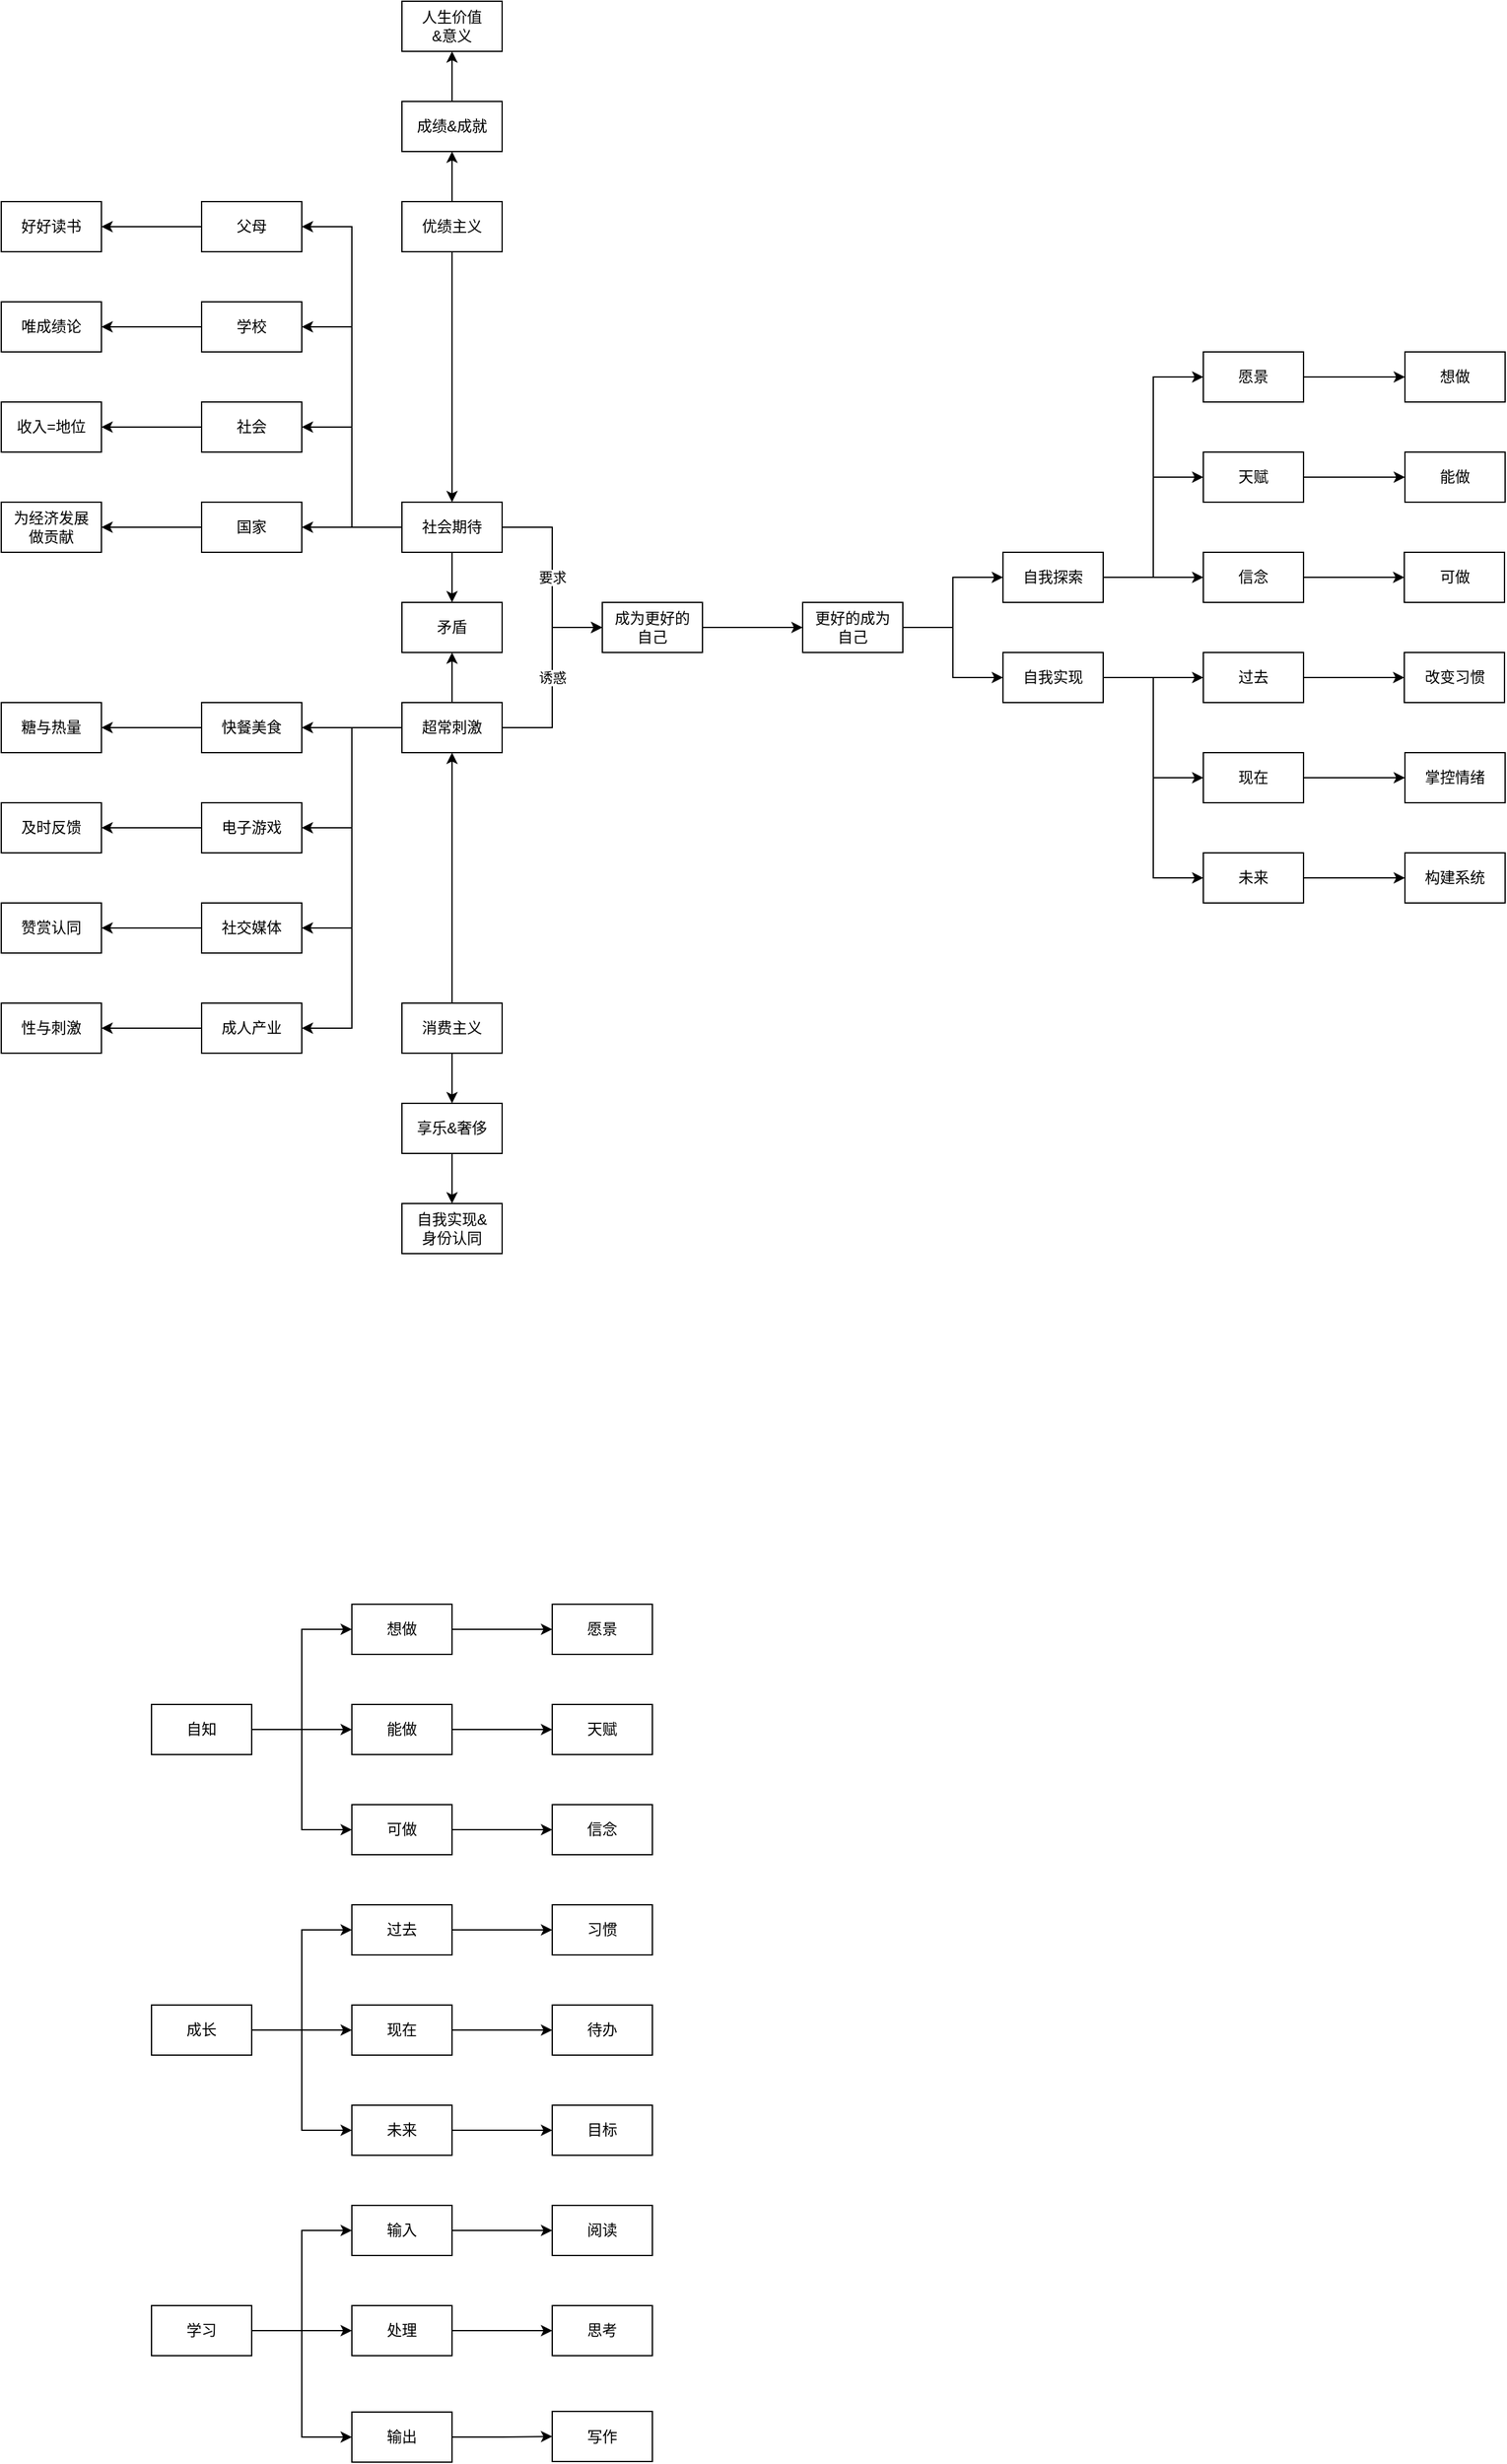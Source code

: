 <mxfile version="24.2.2" type="github">
  <diagram name="第 1 页" id="-LowXklH0KBSZvzuVanQ">
    <mxGraphModel dx="1293" dy="1679" grid="1" gridSize="10" guides="1" tooltips="1" connect="1" arrows="1" fold="1" page="1" pageScale="1" pageWidth="827" pageHeight="1169" math="0" shadow="0">
      <root>
        <mxCell id="0" />
        <mxCell id="1" parent="0" />
        <mxCell id="34R1PCEf4p_CkUcv6t2P-6" style="edgeStyle=orthogonalEdgeStyle;rounded=0;orthogonalLoop=1;jettySize=auto;html=1;entryX=0;entryY=0.5;entryDx=0;entryDy=0;" parent="1" source="34R1PCEf4p_CkUcv6t2P-2" target="34R1PCEf4p_CkUcv6t2P-3" edge="1">
          <mxGeometry relative="1" as="geometry" />
        </mxCell>
        <mxCell id="34R1PCEf4p_CkUcv6t2P-7" style="edgeStyle=orthogonalEdgeStyle;rounded=0;orthogonalLoop=1;jettySize=auto;html=1;" parent="1" source="34R1PCEf4p_CkUcv6t2P-2" target="34R1PCEf4p_CkUcv6t2P-5" edge="1">
          <mxGeometry relative="1" as="geometry" />
        </mxCell>
        <mxCell id="34R1PCEf4p_CkUcv6t2P-8" style="edgeStyle=orthogonalEdgeStyle;rounded=0;orthogonalLoop=1;jettySize=auto;html=1;entryX=0;entryY=0.5;entryDx=0;entryDy=0;" parent="1" source="34R1PCEf4p_CkUcv6t2P-2" target="34R1PCEf4p_CkUcv6t2P-4" edge="1">
          <mxGeometry relative="1" as="geometry" />
        </mxCell>
        <mxCell id="34R1PCEf4p_CkUcv6t2P-2" value="成长" style="rounded=0;whiteSpace=wrap;html=1;" parent="1" vertex="1">
          <mxGeometry x="200" y="600" width="80" height="40" as="geometry" />
        </mxCell>
        <mxCell id="34R1PCEf4p_CkUcv6t2P-10" style="edgeStyle=orthogonalEdgeStyle;rounded=0;orthogonalLoop=1;jettySize=auto;html=1;entryX=0;entryY=0.5;entryDx=0;entryDy=0;" parent="1" source="34R1PCEf4p_CkUcv6t2P-3" target="34R1PCEf4p_CkUcv6t2P-9" edge="1">
          <mxGeometry relative="1" as="geometry" />
        </mxCell>
        <mxCell id="34R1PCEf4p_CkUcv6t2P-3" value="过去" style="rounded=0;whiteSpace=wrap;html=1;" parent="1" vertex="1">
          <mxGeometry x="360" y="520" width="80" height="40" as="geometry" />
        </mxCell>
        <mxCell id="34R1PCEf4p_CkUcv6t2P-14" style="edgeStyle=orthogonalEdgeStyle;rounded=0;orthogonalLoop=1;jettySize=auto;html=1;" parent="1" source="34R1PCEf4p_CkUcv6t2P-4" target="34R1PCEf4p_CkUcv6t2P-13" edge="1">
          <mxGeometry relative="1" as="geometry" />
        </mxCell>
        <mxCell id="34R1PCEf4p_CkUcv6t2P-4" value="未来" style="rounded=0;whiteSpace=wrap;html=1;" parent="1" vertex="1">
          <mxGeometry x="360" y="680" width="80" height="40" as="geometry" />
        </mxCell>
        <mxCell id="34R1PCEf4p_CkUcv6t2P-12" style="edgeStyle=orthogonalEdgeStyle;rounded=0;orthogonalLoop=1;jettySize=auto;html=1;" parent="1" source="34R1PCEf4p_CkUcv6t2P-5" target="34R1PCEf4p_CkUcv6t2P-11" edge="1">
          <mxGeometry relative="1" as="geometry" />
        </mxCell>
        <mxCell id="34R1PCEf4p_CkUcv6t2P-5" value="现在" style="rounded=0;whiteSpace=wrap;html=1;" parent="1" vertex="1">
          <mxGeometry x="360" y="600" width="80" height="40" as="geometry" />
        </mxCell>
        <mxCell id="34R1PCEf4p_CkUcv6t2P-9" value="习惯" style="rounded=0;whiteSpace=wrap;html=1;" parent="1" vertex="1">
          <mxGeometry x="520" y="520" width="80" height="40" as="geometry" />
        </mxCell>
        <mxCell id="34R1PCEf4p_CkUcv6t2P-11" value="待办" style="rounded=0;whiteSpace=wrap;html=1;" parent="1" vertex="1">
          <mxGeometry x="520" y="600" width="80" height="40" as="geometry" />
        </mxCell>
        <mxCell id="34R1PCEf4p_CkUcv6t2P-13" value="目标" style="rounded=0;whiteSpace=wrap;html=1;" parent="1" vertex="1">
          <mxGeometry x="520" y="680" width="80" height="40" as="geometry" />
        </mxCell>
        <mxCell id="34R1PCEf4p_CkUcv6t2P-20" style="edgeStyle=orthogonalEdgeStyle;rounded=0;orthogonalLoop=1;jettySize=auto;html=1;entryX=0;entryY=0.5;entryDx=0;entryDy=0;" parent="1" source="34R1PCEf4p_CkUcv6t2P-16" target="34R1PCEf4p_CkUcv6t2P-17" edge="1">
          <mxGeometry relative="1" as="geometry" />
        </mxCell>
        <mxCell id="34R1PCEf4p_CkUcv6t2P-21" style="edgeStyle=orthogonalEdgeStyle;rounded=0;orthogonalLoop=1;jettySize=auto;html=1;" parent="1" source="34R1PCEf4p_CkUcv6t2P-16" target="34R1PCEf4p_CkUcv6t2P-18" edge="1">
          <mxGeometry relative="1" as="geometry" />
        </mxCell>
        <mxCell id="34R1PCEf4p_CkUcv6t2P-22" style="edgeStyle=orthogonalEdgeStyle;rounded=0;orthogonalLoop=1;jettySize=auto;html=1;entryX=0;entryY=0.5;entryDx=0;entryDy=0;" parent="1" source="34R1PCEf4p_CkUcv6t2P-16" target="34R1PCEf4p_CkUcv6t2P-19" edge="1">
          <mxGeometry relative="1" as="geometry" />
        </mxCell>
        <mxCell id="34R1PCEf4p_CkUcv6t2P-16" value="学习" style="rounded=0;whiteSpace=wrap;html=1;" parent="1" vertex="1">
          <mxGeometry x="200" y="840" width="80" height="40" as="geometry" />
        </mxCell>
        <mxCell id="34R1PCEf4p_CkUcv6t2P-26" style="edgeStyle=orthogonalEdgeStyle;rounded=0;orthogonalLoop=1;jettySize=auto;html=1;entryX=0;entryY=0.5;entryDx=0;entryDy=0;" parent="1" source="34R1PCEf4p_CkUcv6t2P-17" target="34R1PCEf4p_CkUcv6t2P-23" edge="1">
          <mxGeometry relative="1" as="geometry" />
        </mxCell>
        <mxCell id="34R1PCEf4p_CkUcv6t2P-17" value="输入" style="rounded=0;whiteSpace=wrap;html=1;" parent="1" vertex="1">
          <mxGeometry x="360" y="760" width="80" height="40" as="geometry" />
        </mxCell>
        <mxCell id="34R1PCEf4p_CkUcv6t2P-27" style="edgeStyle=orthogonalEdgeStyle;rounded=0;orthogonalLoop=1;jettySize=auto;html=1;entryX=0;entryY=0.5;entryDx=0;entryDy=0;" parent="1" source="34R1PCEf4p_CkUcv6t2P-18" target="34R1PCEf4p_CkUcv6t2P-24" edge="1">
          <mxGeometry relative="1" as="geometry" />
        </mxCell>
        <mxCell id="34R1PCEf4p_CkUcv6t2P-18" value="处理" style="rounded=0;whiteSpace=wrap;html=1;" parent="1" vertex="1">
          <mxGeometry x="360" y="840" width="80" height="40" as="geometry" />
        </mxCell>
        <mxCell id="34R1PCEf4p_CkUcv6t2P-28" style="edgeStyle=orthogonalEdgeStyle;rounded=0;orthogonalLoop=1;jettySize=auto;html=1;" parent="1" source="34R1PCEf4p_CkUcv6t2P-19" target="34R1PCEf4p_CkUcv6t2P-25" edge="1">
          <mxGeometry relative="1" as="geometry" />
        </mxCell>
        <mxCell id="34R1PCEf4p_CkUcv6t2P-19" value="输出" style="rounded=0;whiteSpace=wrap;html=1;" parent="1" vertex="1">
          <mxGeometry x="360" y="925" width="80" height="40" as="geometry" />
        </mxCell>
        <mxCell id="34R1PCEf4p_CkUcv6t2P-23" value="阅读" style="rounded=0;whiteSpace=wrap;html=1;" parent="1" vertex="1">
          <mxGeometry x="520" y="760" width="80" height="40" as="geometry" />
        </mxCell>
        <mxCell id="34R1PCEf4p_CkUcv6t2P-24" value="思考" style="rounded=0;whiteSpace=wrap;html=1;" parent="1" vertex="1">
          <mxGeometry x="520" y="840" width="80" height="40" as="geometry" />
        </mxCell>
        <mxCell id="34R1PCEf4p_CkUcv6t2P-25" value="写作" style="rounded=0;whiteSpace=wrap;html=1;" parent="1" vertex="1">
          <mxGeometry x="520" y="924.5" width="80" height="40" as="geometry" />
        </mxCell>
        <mxCell id="34R1PCEf4p_CkUcv6t2P-33" style="edgeStyle=orthogonalEdgeStyle;rounded=0;orthogonalLoop=1;jettySize=auto;html=1;entryX=0;entryY=0.5;entryDx=0;entryDy=0;" parent="1" source="34R1PCEf4p_CkUcv6t2P-29" target="34R1PCEf4p_CkUcv6t2P-32" edge="1">
          <mxGeometry relative="1" as="geometry" />
        </mxCell>
        <mxCell id="34R1PCEf4p_CkUcv6t2P-34" style="edgeStyle=orthogonalEdgeStyle;rounded=0;orthogonalLoop=1;jettySize=auto;html=1;" parent="1" source="34R1PCEf4p_CkUcv6t2P-29" target="34R1PCEf4p_CkUcv6t2P-31" edge="1">
          <mxGeometry relative="1" as="geometry" />
        </mxCell>
        <mxCell id="34R1PCEf4p_CkUcv6t2P-35" style="edgeStyle=orthogonalEdgeStyle;rounded=0;orthogonalLoop=1;jettySize=auto;html=1;entryX=0;entryY=0.5;entryDx=0;entryDy=0;" parent="1" source="34R1PCEf4p_CkUcv6t2P-29" target="34R1PCEf4p_CkUcv6t2P-30" edge="1">
          <mxGeometry relative="1" as="geometry" />
        </mxCell>
        <mxCell id="34R1PCEf4p_CkUcv6t2P-29" value="自知" style="rounded=0;whiteSpace=wrap;html=1;" parent="1" vertex="1">
          <mxGeometry x="200" y="360" width="80" height="40" as="geometry" />
        </mxCell>
        <mxCell id="34R1PCEf4p_CkUcv6t2P-41" style="edgeStyle=orthogonalEdgeStyle;rounded=0;orthogonalLoop=1;jettySize=auto;html=1;entryX=0;entryY=0.5;entryDx=0;entryDy=0;" parent="1" source="34R1PCEf4p_CkUcv6t2P-30" target="34R1PCEf4p_CkUcv6t2P-38" edge="1">
          <mxGeometry relative="1" as="geometry" />
        </mxCell>
        <mxCell id="34R1PCEf4p_CkUcv6t2P-30" value="可做" style="rounded=0;whiteSpace=wrap;html=1;" parent="1" vertex="1">
          <mxGeometry x="360" y="440" width="80" height="40" as="geometry" />
        </mxCell>
        <mxCell id="34R1PCEf4p_CkUcv6t2P-40" style="edgeStyle=orthogonalEdgeStyle;rounded=0;orthogonalLoop=1;jettySize=auto;html=1;" parent="1" source="34R1PCEf4p_CkUcv6t2P-31" target="34R1PCEf4p_CkUcv6t2P-37" edge="1">
          <mxGeometry relative="1" as="geometry" />
        </mxCell>
        <mxCell id="34R1PCEf4p_CkUcv6t2P-31" value="能做" style="rounded=0;whiteSpace=wrap;html=1;" parent="1" vertex="1">
          <mxGeometry x="360" y="360" width="80" height="40" as="geometry" />
        </mxCell>
        <mxCell id="34R1PCEf4p_CkUcv6t2P-39" style="edgeStyle=orthogonalEdgeStyle;rounded=0;orthogonalLoop=1;jettySize=auto;html=1;entryX=0;entryY=0.5;entryDx=0;entryDy=0;" parent="1" source="34R1PCEf4p_CkUcv6t2P-32" target="34R1PCEf4p_CkUcv6t2P-36" edge="1">
          <mxGeometry relative="1" as="geometry" />
        </mxCell>
        <mxCell id="34R1PCEf4p_CkUcv6t2P-32" value="想做" style="rounded=0;whiteSpace=wrap;html=1;" parent="1" vertex="1">
          <mxGeometry x="360" y="280" width="80" height="40" as="geometry" />
        </mxCell>
        <mxCell id="34R1PCEf4p_CkUcv6t2P-36" value="愿景" style="rounded=0;whiteSpace=wrap;html=1;" parent="1" vertex="1">
          <mxGeometry x="520" y="280" width="80" height="40" as="geometry" />
        </mxCell>
        <mxCell id="34R1PCEf4p_CkUcv6t2P-37" value="天赋" style="rounded=0;whiteSpace=wrap;html=1;" parent="1" vertex="1">
          <mxGeometry x="520" y="360" width="80" height="40" as="geometry" />
        </mxCell>
        <mxCell id="34R1PCEf4p_CkUcv6t2P-38" value="信念" style="rounded=0;whiteSpace=wrap;html=1;" parent="1" vertex="1">
          <mxGeometry x="520" y="440" width="80" height="40" as="geometry" />
        </mxCell>
        <mxCell id="tB7VLj_1fxb0ntuLeQnr-53" style="edgeStyle=orthogonalEdgeStyle;rounded=0;orthogonalLoop=1;jettySize=auto;html=1;" parent="1" source="tB7VLj_1fxb0ntuLeQnr-1" target="tB7VLj_1fxb0ntuLeQnr-2" edge="1">
          <mxGeometry relative="1" as="geometry" />
        </mxCell>
        <mxCell id="tB7VLj_1fxb0ntuLeQnr-1" value="成为更好的&lt;br&gt;自己" style="rounded=0;whiteSpace=wrap;html=1;" parent="1" vertex="1">
          <mxGeometry x="560" y="-520" width="80" height="40" as="geometry" />
        </mxCell>
        <mxCell id="tB7VLj_1fxb0ntuLeQnr-56" style="edgeStyle=orthogonalEdgeStyle;rounded=0;orthogonalLoop=1;jettySize=auto;html=1;entryX=0;entryY=0.5;entryDx=0;entryDy=0;" parent="1" source="tB7VLj_1fxb0ntuLeQnr-2" target="tB7VLj_1fxb0ntuLeQnr-54" edge="1">
          <mxGeometry relative="1" as="geometry" />
        </mxCell>
        <mxCell id="tB7VLj_1fxb0ntuLeQnr-57" style="edgeStyle=orthogonalEdgeStyle;rounded=0;orthogonalLoop=1;jettySize=auto;html=1;" parent="1" source="tB7VLj_1fxb0ntuLeQnr-2" target="tB7VLj_1fxb0ntuLeQnr-55" edge="1">
          <mxGeometry relative="1" as="geometry" />
        </mxCell>
        <mxCell id="tB7VLj_1fxb0ntuLeQnr-2" value="更好的成为&lt;br&gt;自己" style="rounded=0;whiteSpace=wrap;html=1;" parent="1" vertex="1">
          <mxGeometry x="720" y="-520" width="80" height="40" as="geometry" />
        </mxCell>
        <mxCell id="tB7VLj_1fxb0ntuLeQnr-10" style="edgeStyle=orthogonalEdgeStyle;rounded=0;orthogonalLoop=1;jettySize=auto;html=1;" parent="1" source="tB7VLj_1fxb0ntuLeQnr-4" target="tB7VLj_1fxb0ntuLeQnr-5" edge="1">
          <mxGeometry relative="1" as="geometry" />
        </mxCell>
        <mxCell id="tB7VLj_1fxb0ntuLeQnr-31" value="" style="edgeStyle=orthogonalEdgeStyle;rounded=0;orthogonalLoop=1;jettySize=auto;html=1;entryX=0.5;entryY=1;entryDx=0;entryDy=0;" parent="1" source="tB7VLj_1fxb0ntuLeQnr-4" target="tB7VLj_1fxb0ntuLeQnr-28" edge="1">
          <mxGeometry relative="1" as="geometry" />
        </mxCell>
        <mxCell id="tB7VLj_1fxb0ntuLeQnr-4" value="优绩主义" style="rounded=0;whiteSpace=wrap;html=1;" parent="1" vertex="1">
          <mxGeometry x="400" y="-840" width="80" height="40" as="geometry" />
        </mxCell>
        <mxCell id="tB7VLj_1fxb0ntuLeQnr-11" value="要求" style="edgeStyle=orthogonalEdgeStyle;rounded=0;orthogonalLoop=1;jettySize=auto;html=1;entryX=0;entryY=0.5;entryDx=0;entryDy=0;" parent="1" source="tB7VLj_1fxb0ntuLeQnr-5" target="tB7VLj_1fxb0ntuLeQnr-1" edge="1">
          <mxGeometry relative="1" as="geometry" />
        </mxCell>
        <mxCell id="tB7VLj_1fxb0ntuLeQnr-16" style="edgeStyle=orthogonalEdgeStyle;rounded=0;orthogonalLoop=1;jettySize=auto;html=1;entryX=1;entryY=0.5;entryDx=0;entryDy=0;" parent="1" source="tB7VLj_1fxb0ntuLeQnr-5" target="tB7VLj_1fxb0ntuLeQnr-12" edge="1">
          <mxGeometry relative="1" as="geometry" />
        </mxCell>
        <mxCell id="tB7VLj_1fxb0ntuLeQnr-17" style="edgeStyle=orthogonalEdgeStyle;rounded=0;orthogonalLoop=1;jettySize=auto;html=1;entryX=1;entryY=0.5;entryDx=0;entryDy=0;" parent="1" source="tB7VLj_1fxb0ntuLeQnr-5" target="tB7VLj_1fxb0ntuLeQnr-13" edge="1">
          <mxGeometry relative="1" as="geometry" />
        </mxCell>
        <mxCell id="tB7VLj_1fxb0ntuLeQnr-18" style="edgeStyle=orthogonalEdgeStyle;rounded=0;orthogonalLoop=1;jettySize=auto;html=1;entryX=1;entryY=0.5;entryDx=0;entryDy=0;" parent="1" source="tB7VLj_1fxb0ntuLeQnr-5" target="tB7VLj_1fxb0ntuLeQnr-14" edge="1">
          <mxGeometry relative="1" as="geometry" />
        </mxCell>
        <mxCell id="tB7VLj_1fxb0ntuLeQnr-19" style="edgeStyle=orthogonalEdgeStyle;rounded=0;orthogonalLoop=1;jettySize=auto;html=1;entryX=1;entryY=0.5;entryDx=0;entryDy=0;" parent="1" source="tB7VLj_1fxb0ntuLeQnr-5" target="tB7VLj_1fxb0ntuLeQnr-15" edge="1">
          <mxGeometry relative="1" as="geometry" />
        </mxCell>
        <mxCell id="HAOmo5m4X4N3UOVxJmDS-2" value="" style="edgeStyle=orthogonalEdgeStyle;rounded=0;orthogonalLoop=1;jettySize=auto;html=1;" edge="1" parent="1" source="tB7VLj_1fxb0ntuLeQnr-5" target="HAOmo5m4X4N3UOVxJmDS-1">
          <mxGeometry relative="1" as="geometry" />
        </mxCell>
        <mxCell id="tB7VLj_1fxb0ntuLeQnr-5" value="社会期待" style="rounded=0;whiteSpace=wrap;html=1;" parent="1" vertex="1">
          <mxGeometry x="400" y="-600" width="80" height="40" as="geometry" />
        </mxCell>
        <mxCell id="tB7VLj_1fxb0ntuLeQnr-9" value="诱惑" style="edgeStyle=orthogonalEdgeStyle;rounded=0;orthogonalLoop=1;jettySize=auto;html=1;" parent="1" source="tB7VLj_1fxb0ntuLeQnr-6" target="tB7VLj_1fxb0ntuLeQnr-1" edge="1">
          <mxGeometry relative="1" as="geometry">
            <Array as="points">
              <mxPoint x="520" y="-420" />
              <mxPoint x="520" y="-500" />
            </Array>
          </mxGeometry>
        </mxCell>
        <mxCell id="tB7VLj_1fxb0ntuLeQnr-45" style="edgeStyle=orthogonalEdgeStyle;rounded=0;orthogonalLoop=1;jettySize=auto;html=1;entryX=1;entryY=0.5;entryDx=0;entryDy=0;" parent="1" source="tB7VLj_1fxb0ntuLeQnr-6" target="tB7VLj_1fxb0ntuLeQnr-40" edge="1">
          <mxGeometry relative="1" as="geometry" />
        </mxCell>
        <mxCell id="tB7VLj_1fxb0ntuLeQnr-46" style="edgeStyle=orthogonalEdgeStyle;rounded=0;orthogonalLoop=1;jettySize=auto;html=1;entryX=1;entryY=0.5;entryDx=0;entryDy=0;" parent="1" source="tB7VLj_1fxb0ntuLeQnr-6" target="tB7VLj_1fxb0ntuLeQnr-39" edge="1">
          <mxGeometry relative="1" as="geometry" />
        </mxCell>
        <mxCell id="tB7VLj_1fxb0ntuLeQnr-47" style="edgeStyle=orthogonalEdgeStyle;rounded=0;orthogonalLoop=1;jettySize=auto;html=1;entryX=1;entryY=0.5;entryDx=0;entryDy=0;" parent="1" source="tB7VLj_1fxb0ntuLeQnr-6" target="tB7VLj_1fxb0ntuLeQnr-37" edge="1">
          <mxGeometry relative="1" as="geometry" />
        </mxCell>
        <mxCell id="tB7VLj_1fxb0ntuLeQnr-48" style="edgeStyle=orthogonalEdgeStyle;rounded=0;orthogonalLoop=1;jettySize=auto;html=1;entryX=1;entryY=0.5;entryDx=0;entryDy=0;" parent="1" source="tB7VLj_1fxb0ntuLeQnr-6" target="tB7VLj_1fxb0ntuLeQnr-38" edge="1">
          <mxGeometry relative="1" as="geometry" />
        </mxCell>
        <mxCell id="HAOmo5m4X4N3UOVxJmDS-3" value="" style="edgeStyle=orthogonalEdgeStyle;rounded=0;orthogonalLoop=1;jettySize=auto;html=1;" edge="1" parent="1" source="tB7VLj_1fxb0ntuLeQnr-6" target="HAOmo5m4X4N3UOVxJmDS-1">
          <mxGeometry relative="1" as="geometry" />
        </mxCell>
        <mxCell id="tB7VLj_1fxb0ntuLeQnr-6" value="超常刺激" style="rounded=0;whiteSpace=wrap;html=1;" parent="1" vertex="1">
          <mxGeometry x="400" y="-440" width="80" height="40" as="geometry" />
        </mxCell>
        <mxCell id="tB7VLj_1fxb0ntuLeQnr-8" style="edgeStyle=orthogonalEdgeStyle;rounded=0;orthogonalLoop=1;jettySize=auto;html=1;" parent="1" source="tB7VLj_1fxb0ntuLeQnr-7" target="tB7VLj_1fxb0ntuLeQnr-6" edge="1">
          <mxGeometry relative="1" as="geometry" />
        </mxCell>
        <mxCell id="tB7VLj_1fxb0ntuLeQnr-35" style="edgeStyle=orthogonalEdgeStyle;rounded=0;orthogonalLoop=1;jettySize=auto;html=1;" parent="1" source="tB7VLj_1fxb0ntuLeQnr-7" target="tB7VLj_1fxb0ntuLeQnr-33" edge="1">
          <mxGeometry relative="1" as="geometry" />
        </mxCell>
        <mxCell id="tB7VLj_1fxb0ntuLeQnr-7" value="消费主义" style="rounded=0;whiteSpace=wrap;html=1;" parent="1" vertex="1">
          <mxGeometry x="400" y="-200" width="80" height="40" as="geometry" />
        </mxCell>
        <mxCell id="tB7VLj_1fxb0ntuLeQnr-24" style="edgeStyle=orthogonalEdgeStyle;rounded=0;orthogonalLoop=1;jettySize=auto;html=1;" parent="1" source="tB7VLj_1fxb0ntuLeQnr-12" target="tB7VLj_1fxb0ntuLeQnr-20" edge="1">
          <mxGeometry relative="1" as="geometry" />
        </mxCell>
        <mxCell id="tB7VLj_1fxb0ntuLeQnr-12" value="父母" style="rounded=0;whiteSpace=wrap;html=1;" parent="1" vertex="1">
          <mxGeometry x="240" y="-840" width="80" height="40" as="geometry" />
        </mxCell>
        <mxCell id="tB7VLj_1fxb0ntuLeQnr-25" style="edgeStyle=orthogonalEdgeStyle;rounded=0;orthogonalLoop=1;jettySize=auto;html=1;" parent="1" source="tB7VLj_1fxb0ntuLeQnr-13" target="tB7VLj_1fxb0ntuLeQnr-21" edge="1">
          <mxGeometry relative="1" as="geometry" />
        </mxCell>
        <mxCell id="tB7VLj_1fxb0ntuLeQnr-13" value="学校" style="rounded=0;whiteSpace=wrap;html=1;" parent="1" vertex="1">
          <mxGeometry x="240" y="-760" width="80" height="40" as="geometry" />
        </mxCell>
        <mxCell id="tB7VLj_1fxb0ntuLeQnr-26" style="edgeStyle=orthogonalEdgeStyle;rounded=0;orthogonalLoop=1;jettySize=auto;html=1;" parent="1" source="tB7VLj_1fxb0ntuLeQnr-14" target="tB7VLj_1fxb0ntuLeQnr-22" edge="1">
          <mxGeometry relative="1" as="geometry" />
        </mxCell>
        <mxCell id="tB7VLj_1fxb0ntuLeQnr-14" value="社会" style="rounded=0;whiteSpace=wrap;html=1;" parent="1" vertex="1">
          <mxGeometry x="240" y="-680" width="80" height="40" as="geometry" />
        </mxCell>
        <mxCell id="tB7VLj_1fxb0ntuLeQnr-27" style="edgeStyle=orthogonalEdgeStyle;rounded=0;orthogonalLoop=1;jettySize=auto;html=1;" parent="1" source="tB7VLj_1fxb0ntuLeQnr-15" target="tB7VLj_1fxb0ntuLeQnr-23" edge="1">
          <mxGeometry relative="1" as="geometry" />
        </mxCell>
        <mxCell id="tB7VLj_1fxb0ntuLeQnr-15" value="国家" style="rounded=0;whiteSpace=wrap;html=1;" parent="1" vertex="1">
          <mxGeometry x="240" y="-600" width="80" height="40" as="geometry" />
        </mxCell>
        <mxCell id="tB7VLj_1fxb0ntuLeQnr-20" value="好好读书" style="rounded=0;whiteSpace=wrap;html=1;" parent="1" vertex="1">
          <mxGeometry x="80" y="-840" width="80" height="40" as="geometry" />
        </mxCell>
        <mxCell id="tB7VLj_1fxb0ntuLeQnr-21" value="唯成绩论" style="rounded=0;whiteSpace=wrap;html=1;" parent="1" vertex="1">
          <mxGeometry x="80" y="-760" width="80" height="40" as="geometry" />
        </mxCell>
        <mxCell id="tB7VLj_1fxb0ntuLeQnr-22" value="收入=地位" style="rounded=0;whiteSpace=wrap;html=1;" parent="1" vertex="1">
          <mxGeometry x="80" y="-680" width="80" height="40" as="geometry" />
        </mxCell>
        <mxCell id="tB7VLj_1fxb0ntuLeQnr-23" value="为经济发展&lt;br&gt;做贡献" style="rounded=0;whiteSpace=wrap;html=1;" parent="1" vertex="1">
          <mxGeometry x="80" y="-600" width="80" height="40" as="geometry" />
        </mxCell>
        <mxCell id="tB7VLj_1fxb0ntuLeQnr-32" value="" style="edgeStyle=orthogonalEdgeStyle;rounded=0;orthogonalLoop=1;jettySize=auto;html=1;entryX=0.5;entryY=1;entryDx=0;entryDy=0;" parent="1" source="tB7VLj_1fxb0ntuLeQnr-28" target="tB7VLj_1fxb0ntuLeQnr-29" edge="1">
          <mxGeometry relative="1" as="geometry" />
        </mxCell>
        <mxCell id="tB7VLj_1fxb0ntuLeQnr-28" value="成绩&amp;amp;成就" style="rounded=0;whiteSpace=wrap;html=1;" parent="1" vertex="1">
          <mxGeometry x="400" y="-920" width="80" height="40" as="geometry" />
        </mxCell>
        <mxCell id="tB7VLj_1fxb0ntuLeQnr-29" value="人生价值&lt;br&gt;&amp;amp;意义" style="rounded=0;whiteSpace=wrap;html=1;" parent="1" vertex="1">
          <mxGeometry x="400" y="-1000" width="80" height="40" as="geometry" />
        </mxCell>
        <mxCell id="tB7VLj_1fxb0ntuLeQnr-36" style="edgeStyle=orthogonalEdgeStyle;rounded=0;orthogonalLoop=1;jettySize=auto;html=1;" parent="1" source="tB7VLj_1fxb0ntuLeQnr-33" target="tB7VLj_1fxb0ntuLeQnr-34" edge="1">
          <mxGeometry relative="1" as="geometry" />
        </mxCell>
        <mxCell id="tB7VLj_1fxb0ntuLeQnr-33" value="享乐&amp;amp;奢侈" style="rounded=0;whiteSpace=wrap;html=1;" parent="1" vertex="1">
          <mxGeometry x="400" y="-120" width="80" height="40" as="geometry" />
        </mxCell>
        <mxCell id="tB7VLj_1fxb0ntuLeQnr-34" value="自我实现&amp;amp;&lt;br&gt;身份认同" style="rounded=0;whiteSpace=wrap;html=1;" parent="1" vertex="1">
          <mxGeometry x="400" y="-40" width="80" height="40" as="geometry" />
        </mxCell>
        <mxCell id="tB7VLj_1fxb0ntuLeQnr-51" style="edgeStyle=orthogonalEdgeStyle;rounded=0;orthogonalLoop=1;jettySize=auto;html=1;" parent="1" source="tB7VLj_1fxb0ntuLeQnr-37" target="tB7VLj_1fxb0ntuLeQnr-42" edge="1">
          <mxGeometry relative="1" as="geometry" />
        </mxCell>
        <mxCell id="tB7VLj_1fxb0ntuLeQnr-37" value="社交媒体" style="rounded=0;whiteSpace=wrap;html=1;" parent="1" vertex="1">
          <mxGeometry x="240" y="-280" width="80" height="40" as="geometry" />
        </mxCell>
        <mxCell id="tB7VLj_1fxb0ntuLeQnr-52" style="edgeStyle=orthogonalEdgeStyle;rounded=0;orthogonalLoop=1;jettySize=auto;html=1;" parent="1" source="tB7VLj_1fxb0ntuLeQnr-38" target="tB7VLj_1fxb0ntuLeQnr-43" edge="1">
          <mxGeometry relative="1" as="geometry" />
        </mxCell>
        <mxCell id="tB7VLj_1fxb0ntuLeQnr-38" value="成人产业" style="rounded=0;whiteSpace=wrap;html=1;" parent="1" vertex="1">
          <mxGeometry x="240" y="-200" width="80" height="40" as="geometry" />
        </mxCell>
        <mxCell id="tB7VLj_1fxb0ntuLeQnr-50" style="edgeStyle=orthogonalEdgeStyle;rounded=0;orthogonalLoop=1;jettySize=auto;html=1;" parent="1" source="tB7VLj_1fxb0ntuLeQnr-39" target="tB7VLj_1fxb0ntuLeQnr-41" edge="1">
          <mxGeometry relative="1" as="geometry" />
        </mxCell>
        <mxCell id="tB7VLj_1fxb0ntuLeQnr-39" value="电子游戏" style="rounded=0;whiteSpace=wrap;html=1;" parent="1" vertex="1">
          <mxGeometry x="240" y="-360" width="80" height="40" as="geometry" />
        </mxCell>
        <mxCell id="tB7VLj_1fxb0ntuLeQnr-49" style="edgeStyle=orthogonalEdgeStyle;rounded=0;orthogonalLoop=1;jettySize=auto;html=1;entryX=1;entryY=0.5;entryDx=0;entryDy=0;" parent="1" source="tB7VLj_1fxb0ntuLeQnr-40" target="tB7VLj_1fxb0ntuLeQnr-44" edge="1">
          <mxGeometry relative="1" as="geometry" />
        </mxCell>
        <mxCell id="tB7VLj_1fxb0ntuLeQnr-40" value="快餐美食" style="rounded=0;whiteSpace=wrap;html=1;" parent="1" vertex="1">
          <mxGeometry x="240" y="-440" width="80" height="40" as="geometry" />
        </mxCell>
        <mxCell id="tB7VLj_1fxb0ntuLeQnr-41" value="及时反馈" style="rounded=0;whiteSpace=wrap;html=1;" parent="1" vertex="1">
          <mxGeometry x="80" y="-360" width="80" height="40" as="geometry" />
        </mxCell>
        <mxCell id="tB7VLj_1fxb0ntuLeQnr-42" value="赞赏认同" style="rounded=0;whiteSpace=wrap;html=1;" parent="1" vertex="1">
          <mxGeometry x="80" y="-280" width="80" height="40" as="geometry" />
        </mxCell>
        <mxCell id="tB7VLj_1fxb0ntuLeQnr-43" value="性与刺激" style="rounded=0;whiteSpace=wrap;html=1;" parent="1" vertex="1">
          <mxGeometry x="80" y="-200" width="80" height="40" as="geometry" />
        </mxCell>
        <mxCell id="tB7VLj_1fxb0ntuLeQnr-44" value="糖与热量" style="rounded=0;whiteSpace=wrap;html=1;" parent="1" vertex="1">
          <mxGeometry x="80" y="-440" width="80" height="40" as="geometry" />
        </mxCell>
        <mxCell id="tB7VLj_1fxb0ntuLeQnr-61" style="edgeStyle=orthogonalEdgeStyle;rounded=0;orthogonalLoop=1;jettySize=auto;html=1;entryX=0;entryY=0.5;entryDx=0;entryDy=0;" parent="1" source="tB7VLj_1fxb0ntuLeQnr-54" target="tB7VLj_1fxb0ntuLeQnr-58" edge="1">
          <mxGeometry relative="1" as="geometry" />
        </mxCell>
        <mxCell id="tB7VLj_1fxb0ntuLeQnr-62" style="edgeStyle=orthogonalEdgeStyle;rounded=0;orthogonalLoop=1;jettySize=auto;html=1;entryX=0;entryY=0.5;entryDx=0;entryDy=0;" parent="1" source="tB7VLj_1fxb0ntuLeQnr-54" target="tB7VLj_1fxb0ntuLeQnr-59" edge="1">
          <mxGeometry relative="1" as="geometry" />
        </mxCell>
        <mxCell id="tB7VLj_1fxb0ntuLeQnr-63" style="edgeStyle=orthogonalEdgeStyle;rounded=0;orthogonalLoop=1;jettySize=auto;html=1;" parent="1" source="tB7VLj_1fxb0ntuLeQnr-54" target="tB7VLj_1fxb0ntuLeQnr-60" edge="1">
          <mxGeometry relative="1" as="geometry" />
        </mxCell>
        <mxCell id="tB7VLj_1fxb0ntuLeQnr-54" value="自我探索" style="rounded=0;whiteSpace=wrap;html=1;" parent="1" vertex="1">
          <mxGeometry x="880" y="-560" width="80" height="40" as="geometry" />
        </mxCell>
        <mxCell id="tB7VLj_1fxb0ntuLeQnr-73" style="edgeStyle=orthogonalEdgeStyle;rounded=0;orthogonalLoop=1;jettySize=auto;html=1;" parent="1" source="tB7VLj_1fxb0ntuLeQnr-55" target="tB7VLj_1fxb0ntuLeQnr-70" edge="1">
          <mxGeometry relative="1" as="geometry" />
        </mxCell>
        <mxCell id="tB7VLj_1fxb0ntuLeQnr-74" style="edgeStyle=orthogonalEdgeStyle;rounded=0;orthogonalLoop=1;jettySize=auto;html=1;entryX=0;entryY=0.5;entryDx=0;entryDy=0;" parent="1" source="tB7VLj_1fxb0ntuLeQnr-55" target="tB7VLj_1fxb0ntuLeQnr-71" edge="1">
          <mxGeometry relative="1" as="geometry" />
        </mxCell>
        <mxCell id="tB7VLj_1fxb0ntuLeQnr-75" style="edgeStyle=orthogonalEdgeStyle;rounded=0;orthogonalLoop=1;jettySize=auto;html=1;entryX=0;entryY=0.5;entryDx=0;entryDy=0;" parent="1" source="tB7VLj_1fxb0ntuLeQnr-55" target="tB7VLj_1fxb0ntuLeQnr-72" edge="1">
          <mxGeometry relative="1" as="geometry" />
        </mxCell>
        <mxCell id="tB7VLj_1fxb0ntuLeQnr-55" value="自我实现" style="rounded=0;whiteSpace=wrap;html=1;" parent="1" vertex="1">
          <mxGeometry x="880" y="-480" width="80" height="40" as="geometry" />
        </mxCell>
        <mxCell id="tB7VLj_1fxb0ntuLeQnr-67" style="edgeStyle=orthogonalEdgeStyle;rounded=0;orthogonalLoop=1;jettySize=auto;html=1;entryX=0;entryY=0.5;entryDx=0;entryDy=0;" parent="1" source="tB7VLj_1fxb0ntuLeQnr-58" target="tB7VLj_1fxb0ntuLeQnr-64" edge="1">
          <mxGeometry relative="1" as="geometry" />
        </mxCell>
        <mxCell id="tB7VLj_1fxb0ntuLeQnr-58" value="愿景" style="rounded=0;whiteSpace=wrap;html=1;" parent="1" vertex="1">
          <mxGeometry x="1040" y="-720" width="80" height="40" as="geometry" />
        </mxCell>
        <mxCell id="tB7VLj_1fxb0ntuLeQnr-68" style="edgeStyle=orthogonalEdgeStyle;rounded=0;orthogonalLoop=1;jettySize=auto;html=1;" parent="1" source="tB7VLj_1fxb0ntuLeQnr-59" target="tB7VLj_1fxb0ntuLeQnr-65" edge="1">
          <mxGeometry relative="1" as="geometry" />
        </mxCell>
        <mxCell id="tB7VLj_1fxb0ntuLeQnr-59" value="天赋" style="rounded=0;whiteSpace=wrap;html=1;" parent="1" vertex="1">
          <mxGeometry x="1040" y="-640" width="80" height="40" as="geometry" />
        </mxCell>
        <mxCell id="tB7VLj_1fxb0ntuLeQnr-69" style="edgeStyle=orthogonalEdgeStyle;rounded=0;orthogonalLoop=1;jettySize=auto;html=1;" parent="1" source="tB7VLj_1fxb0ntuLeQnr-60" target="tB7VLj_1fxb0ntuLeQnr-66" edge="1">
          <mxGeometry relative="1" as="geometry" />
        </mxCell>
        <mxCell id="tB7VLj_1fxb0ntuLeQnr-60" value="信念" style="rounded=0;whiteSpace=wrap;html=1;" parent="1" vertex="1">
          <mxGeometry x="1040" y="-560" width="80" height="40" as="geometry" />
        </mxCell>
        <mxCell id="tB7VLj_1fxb0ntuLeQnr-64" value="想做" style="rounded=0;whiteSpace=wrap;html=1;" parent="1" vertex="1">
          <mxGeometry x="1201" y="-720" width="80" height="40" as="geometry" />
        </mxCell>
        <mxCell id="tB7VLj_1fxb0ntuLeQnr-65" value="能做" style="rounded=0;whiteSpace=wrap;html=1;" parent="1" vertex="1">
          <mxGeometry x="1201" y="-640" width="80" height="40" as="geometry" />
        </mxCell>
        <mxCell id="tB7VLj_1fxb0ntuLeQnr-66" value="可做" style="rounded=0;whiteSpace=wrap;html=1;" parent="1" vertex="1">
          <mxGeometry x="1200.5" y="-560" width="80" height="40" as="geometry" />
        </mxCell>
        <mxCell id="tB7VLj_1fxb0ntuLeQnr-79" style="edgeStyle=orthogonalEdgeStyle;rounded=0;orthogonalLoop=1;jettySize=auto;html=1;" parent="1" source="tB7VLj_1fxb0ntuLeQnr-70" target="tB7VLj_1fxb0ntuLeQnr-76" edge="1">
          <mxGeometry relative="1" as="geometry" />
        </mxCell>
        <mxCell id="tB7VLj_1fxb0ntuLeQnr-70" value="过去" style="rounded=0;whiteSpace=wrap;html=1;" parent="1" vertex="1">
          <mxGeometry x="1040" y="-480" width="80" height="40" as="geometry" />
        </mxCell>
        <mxCell id="tB7VLj_1fxb0ntuLeQnr-80" style="edgeStyle=orthogonalEdgeStyle;rounded=0;orthogonalLoop=1;jettySize=auto;html=1;" parent="1" source="tB7VLj_1fxb0ntuLeQnr-71" target="tB7VLj_1fxb0ntuLeQnr-77" edge="1">
          <mxGeometry relative="1" as="geometry" />
        </mxCell>
        <mxCell id="tB7VLj_1fxb0ntuLeQnr-71" value="现在" style="rounded=0;whiteSpace=wrap;html=1;" parent="1" vertex="1">
          <mxGeometry x="1040" y="-400" width="80" height="40" as="geometry" />
        </mxCell>
        <mxCell id="tB7VLj_1fxb0ntuLeQnr-81" style="edgeStyle=orthogonalEdgeStyle;rounded=0;orthogonalLoop=1;jettySize=auto;html=1;" parent="1" source="tB7VLj_1fxb0ntuLeQnr-72" target="tB7VLj_1fxb0ntuLeQnr-78" edge="1">
          <mxGeometry relative="1" as="geometry" />
        </mxCell>
        <mxCell id="tB7VLj_1fxb0ntuLeQnr-72" value="未来" style="rounded=0;whiteSpace=wrap;html=1;" parent="1" vertex="1">
          <mxGeometry x="1040" y="-320" width="80" height="40" as="geometry" />
        </mxCell>
        <mxCell id="tB7VLj_1fxb0ntuLeQnr-76" value="改变习惯" style="rounded=0;whiteSpace=wrap;html=1;" parent="1" vertex="1">
          <mxGeometry x="1200.5" y="-480" width="80" height="40" as="geometry" />
        </mxCell>
        <mxCell id="tB7VLj_1fxb0ntuLeQnr-77" value="掌控情绪" style="rounded=0;whiteSpace=wrap;html=1;" parent="1" vertex="1">
          <mxGeometry x="1201" y="-400" width="80" height="40" as="geometry" />
        </mxCell>
        <mxCell id="tB7VLj_1fxb0ntuLeQnr-78" value="构建系统" style="rounded=0;whiteSpace=wrap;html=1;" parent="1" vertex="1">
          <mxGeometry x="1201" y="-320" width="80" height="40" as="geometry" />
        </mxCell>
        <mxCell id="HAOmo5m4X4N3UOVxJmDS-1" value="矛盾" style="rounded=0;whiteSpace=wrap;html=1;" vertex="1" parent="1">
          <mxGeometry x="400" y="-520" width="80" height="40" as="geometry" />
        </mxCell>
      </root>
    </mxGraphModel>
  </diagram>
</mxfile>
